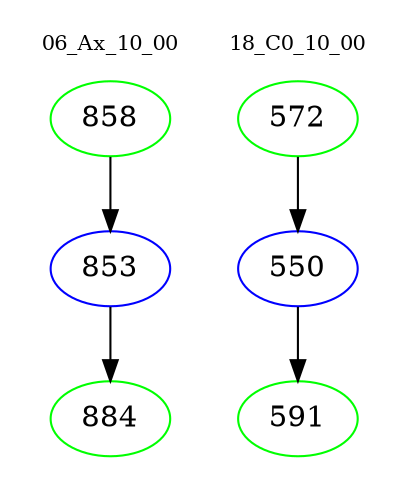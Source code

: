 digraph{
subgraph cluster_0 {
color = white
label = "06_Ax_10_00";
fontsize=10;
T0_858 [label="858", color="green"]
T0_858 -> T0_853 [color="black"]
T0_853 [label="853", color="blue"]
T0_853 -> T0_884 [color="black"]
T0_884 [label="884", color="green"]
}
subgraph cluster_1 {
color = white
label = "18_C0_10_00";
fontsize=10;
T1_572 [label="572", color="green"]
T1_572 -> T1_550 [color="black"]
T1_550 [label="550", color="blue"]
T1_550 -> T1_591 [color="black"]
T1_591 [label="591", color="green"]
}
}
